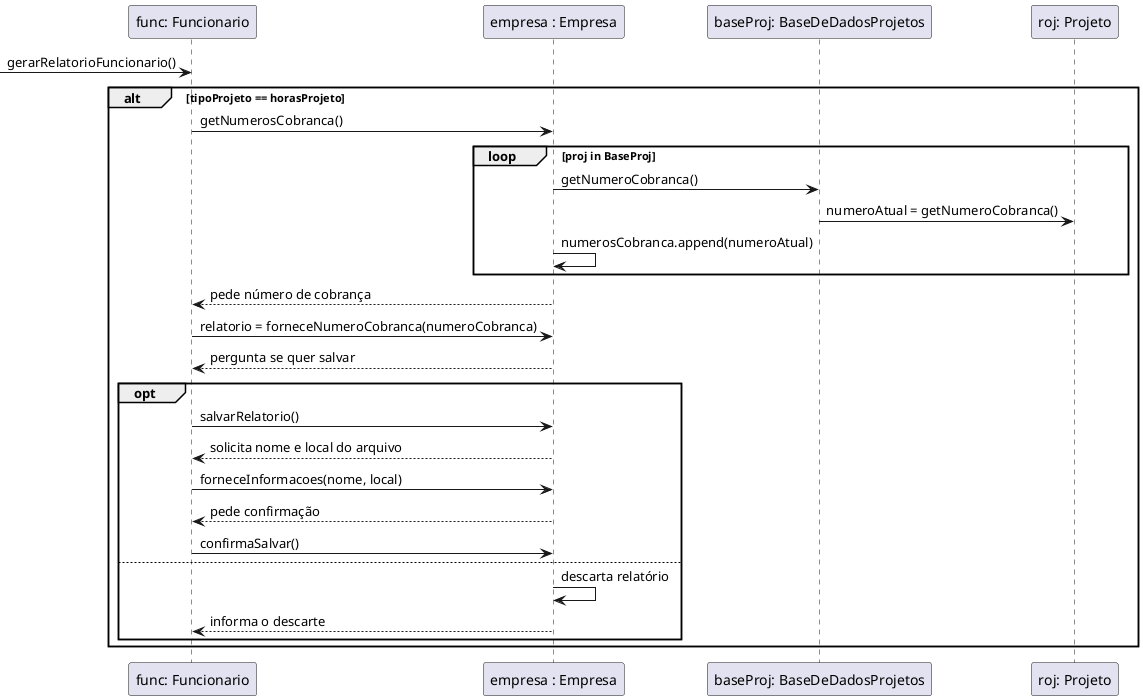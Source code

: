 @startuml Caso3

Participant "func: Funcionario" as funcionario
Participant "empresa : Empresa" as empresa
' Participant "listaFun : ListaDeFuncionarios" as listaFuncionarios
' Participant "pgto: Pagamento" as pagamento
' Participant "ponto: Ponto" as ponto
Participant "baseProj: BaseDeDadosProjetos" as baseProjeto
Participant "roj: Projeto" as projeto

-> funcionario: gerarRelatorioFuncionario()
alt tipoProjeto == horasProjeto
funcionario -> empresa: getNumerosCobranca()
    loop proj in BaseProj
        empresa -> baseProjeto: getNumeroCobranca()
        baseProjeto -> projeto: numeroAtual = getNumeroCobranca()
        empresa -> empresa: numerosCobranca.append(numeroAtual)
    end
    empresa --> funcionario: pede número de cobrança
    funcionario -> empresa: relatorio = forneceNumeroCobranca(numeroCobranca)
    empresa --> funcionario: pergunta se quer salvar
    opt
        funcionario -> empresa: salvarRelatorio()
        empresa --> funcionario: solicita nome e local do arquivo
        funcionario -> empresa: forneceInformacoes(nome, local)
        empresa --> funcionario: pede confirmação
        funcionario -> empresa: confirmaSalvar()
    else
        empresa -> empresa: descarta relatório
        empresa --> funcionario: informa o descarte
    end
end
@enduml